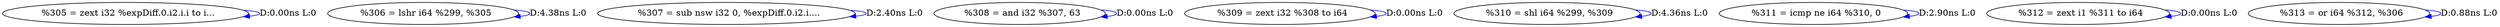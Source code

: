 digraph {
Node0x3d0e3d0[label="  %305 = zext i32 %expDiff.0.i2.i.i to i..."];
Node0x3d0e3d0 -> Node0x3d0e3d0[label="D:0.00ns L:0",color=blue];
Node0x3d0e4b0[label="  %306 = lshr i64 %299, %305"];
Node0x3d0e4b0 -> Node0x3d0e4b0[label="D:4.38ns L:0",color=blue];
Node0x3d0e590[label="  %307 = sub nsw i32 0, %expDiff.0.i2.i...."];
Node0x3d0e590 -> Node0x3d0e590[label="D:2.40ns L:0",color=blue];
Node0x3d0e670[label="  %308 = and i32 %307, 63"];
Node0x3d0e670 -> Node0x3d0e670[label="D:0.00ns L:0",color=blue];
Node0x3d0e750[label="  %309 = zext i32 %308 to i64"];
Node0x3d0e750 -> Node0x3d0e750[label="D:0.00ns L:0",color=blue];
Node0x3d0e830[label="  %310 = shl i64 %299, %309"];
Node0x3d0e830 -> Node0x3d0e830[label="D:4.36ns L:0",color=blue];
Node0x3d0e910[label="  %311 = icmp ne i64 %310, 0"];
Node0x3d0e910 -> Node0x3d0e910[label="D:2.90ns L:0",color=blue];
Node0x3d0e9f0[label="  %312 = zext i1 %311 to i64"];
Node0x3d0e9f0 -> Node0x3d0e9f0[label="D:0.00ns L:0",color=blue];
Node0x3d0ead0[label="  %313 = or i64 %312, %306"];
Node0x3d0ead0 -> Node0x3d0ead0[label="D:0.88ns L:0",color=blue];
}

